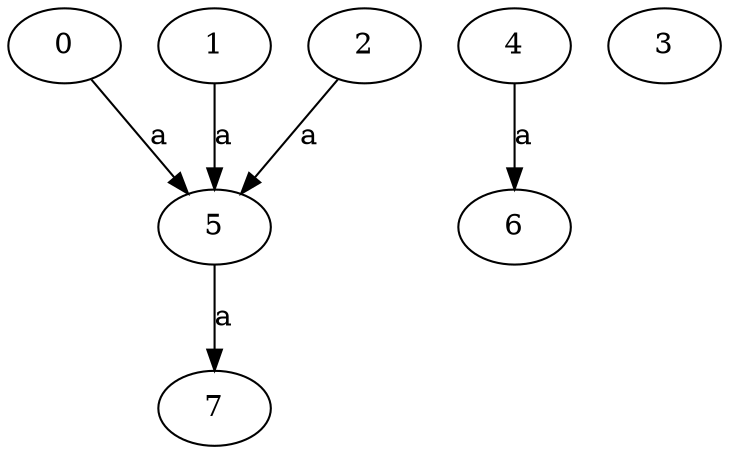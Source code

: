 strict digraph  {
0;
1;
2;
4;
5;
6;
3;
7;
0 -> 5  [label=a];
1 -> 5  [label=a];
2 -> 5  [label=a];
4 -> 6  [label=a];
5 -> 7  [label=a];
}
